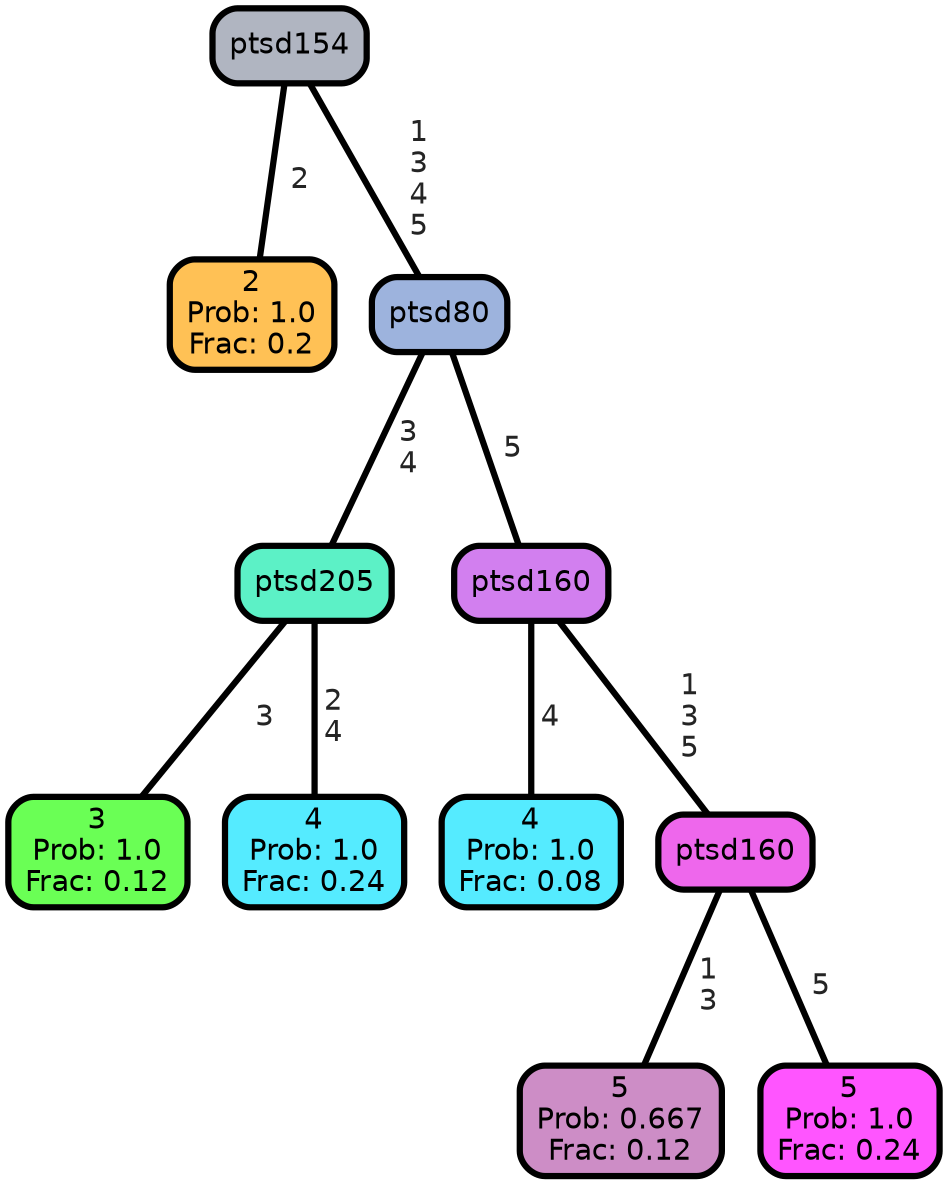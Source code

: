 graph Tree {
node [shape=box, style="filled, rounded",color="black",penwidth="3",fontcolor="black",                 fontname=helvetica] ;
graph [ranksep="0 equally", splines=straight,                 bgcolor=transparent, dpi=200] ;
edge [fontname=helvetica, fontweight=bold,fontcolor=grey14,color=black] ;
0 [label="2
Prob: 1.0
Frac: 0.2", fillcolor="#ffc155"] ;
1 [label="ptsd154", fillcolor="#b0b5c1"] ;
2 [label="3
Prob: 1.0
Frac: 0.12", fillcolor="#6aff55"] ;
3 [label="ptsd205", fillcolor="#5cf1c6"] ;
4 [label="4
Prob: 1.0
Frac: 0.24", fillcolor="#55ebff"] ;
5 [label="ptsd80", fillcolor="#9db3dd"] ;
6 [label="4
Prob: 1.0
Frac: 0.08", fillcolor="#55ebff"] ;
7 [label="ptsd160", fillcolor="#d27fef"] ;
8 [label="5
Prob: 0.667
Frac: 0.12", fillcolor="#cd8dc6"] ;
9 [label="ptsd160", fillcolor="#ee67ec"] ;
10 [label="5
Prob: 1.0
Frac: 0.24", fillcolor="#ff55ff"] ;
1 -- 0 [label=" 2",penwidth=3] ;
1 -- 5 [label=" 1\n 3\n 4\n 5",penwidth=3] ;
3 -- 2 [label=" 3",penwidth=3] ;
3 -- 4 [label=" 2\n 4",penwidth=3] ;
5 -- 3 [label=" 3\n 4",penwidth=3] ;
5 -- 7 [label=" 5",penwidth=3] ;
7 -- 6 [label=" 4",penwidth=3] ;
7 -- 9 [label=" 1\n 3\n 5",penwidth=3] ;
9 -- 8 [label=" 1\n 3",penwidth=3] ;
9 -- 10 [label=" 5",penwidth=3] ;
{rank = same;}}